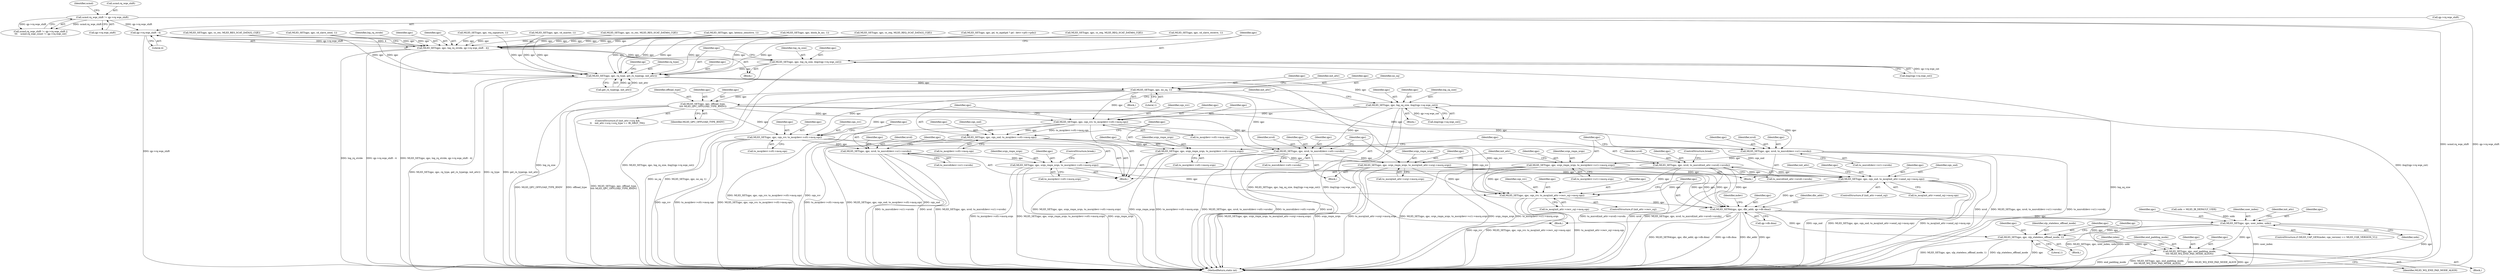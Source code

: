 digraph "0_linux_0625b4ba1a5d4703c7fb01c497bd6c156908af00@pointer" {
"1000927" [label="(Call,qp->rq.wqe_shift - 4)"];
"1000630" [label="(Call,ucmd.rq_wqe_shift != qp->rq.wqe_shift)"];
"1000923" [label="(Call,MLX5_SET(qpc, qpc, log_rq_stride, qp->rq.wqe_shift - 4))"];
"1000934" [label="(Call,MLX5_SET(qpc, qpc, log_rq_size, ilog2(qp->rq.wqe_cnt)))"];
"1000944" [label="(Call,MLX5_SET(qpc, qpc, rq_type, get_rx_type(qp, init_attr)))"];
"1000958" [label="(Call,MLX5_SET(qpc, qpc, log_sq_size, ilog2(qp->sq.wqe_cnt)))"];
"1000998" [label="(Call,MLX5_SET(qpc, qpc, cqn_rcv, to_mcq(devr->c0)->mcq.cqn))"];
"1001010" [label="(Call,MLX5_SET(qpc, qpc, cqn_snd, to_mcq(devr->c0)->mcq.cqn))"];
"1001022" [label="(Call,MLX5_SET(qpc, qpc, srqn_rmpn_xrqn, to_msrq(devr->s0)->msrq.srqn))"];
"1001034" [label="(Call,MLX5_SET(qpc, qpc, xrcd, to_mxrcd(init_attr->xrcd)->xrcdn))"];
"1001137" [label="(Call,MLX5_SET(qpc, qpc, cqn_snd, to_mcq(init_attr->send_cq)->mcq.cqn))"];
"1001153" [label="(Call,MLX5_SET(qpc, qpc, cqn_rcv, to_mcq(init_attr->recv_cq)->mcq.cqn))"];
"1001165" [label="(Call,MLX5_SET64(qpc, qpc, dbr_addr, qp->db.dma))"];
"1001180" [label="(Call,MLX5_SET(qpc, qpc, user_index, uidx))"];
"1001198" [label="(Call,MLX5_SET(qpc, qpc, ulp_stateless_offload_mode, 1))"];
"1001239" [label="(Call,MLX5_SET(qpc, qpc, end_padding_mode,\n\t\t\t\t MLX5_WQ_END_PAD_MODE_ALIGN))"];
"1001046" [label="(Call,MLX5_SET(qpc, qpc, cqn_rcv, to_mcq(devr->c0)->mcq.cqn))"];
"1001058" [label="(Call,MLX5_SET(qpc, qpc, xrcd, to_mxrcd(devr->x1)->xrcdn))"];
"1001068" [label="(Call,MLX5_SET(qpc, qpc, srqn_rmpn_xrqn, to_msrq(devr->s0)->msrq.srqn))"];
"1001087" [label="(Call,MLX5_SET(qpc, qpc, xrcd, to_mxrcd(devr->x0)->xrcdn))"];
"1001097" [label="(Call,MLX5_SET(qpc, qpc, srqn_rmpn_xrqn, to_msrq(init_attr->srq)->msrq.srqn))"];
"1001111" [label="(Call,MLX5_SET(qpc, qpc, xrcd, to_mxrcd(devr->x1)->xrcdn))"];
"1001121" [label="(Call,MLX5_SET(qpc, qpc, srqn_rmpn_xrqn, to_msrq(devr->s1)->msrq.srqn))"];
"1000970" [label="(Call,MLX5_SET(qpc, qpc, no_sq, 1))"];
"1000987" [label="(Call,MLX5_SET(qpc, qpc, offload_type,\n\t\t\t\t MLX5_QPC_OFFLOAD_TYPE_RNDV))"];
"1000629" [label="(Call,ucmd.rq_wqe_shift != qp->rq.wqe_shift ||\n\t\t\t    ucmd.rq_wqe_count != qp->rq.wqe_cnt)"];
"1001189" [label="(Identifier,init_attr)"];
"1001072" [label="(Call,to_msrq(devr->s0)->msrq.srqn)"];
"1000994" [label="(Identifier,init_attr)"];
"1001091" [label="(Call,to_mxrcd(devr->x0)->xrcdn)"];
"1001181" [label="(Identifier,qpc)"];
"1001011" [label="(Identifier,qpc)"];
"1001059" [label="(Identifier,qpc)"];
"1001198" [label="(Call,MLX5_SET(qpc, qpc, ulp_stateless_offload_mode, 1))"];
"1000815" [label="(Call,MLX5_SET(qpc, qpc, block_lb_mc, 1))"];
"1000969" [label="(Block,)"];
"1001182" [label="(Identifier,qpc)"];
"1001112" [label="(Identifier,qpc)"];
"1001010" [label="(Call,MLX5_SET(qpc, qpc, cqn_snd, to_mcq(devr->c0)->mcq.cqn))"];
"1001156" [label="(Identifier,cqn_rcv)"];
"1001199" [label="(Identifier,qpc)"];
"1001115" [label="(Call,to_mxrcd(devr->x1)->xrcdn)"];
"1000926" [label="(Identifier,log_rq_stride)"];
"1001122" [label="(Identifier,qpc)"];
"1000954" [label="(Identifier,qp)"];
"1000990" [label="(Identifier,offload_type)"];
"1000135" [label="(Call,uidx = MLX5_IB_DEFAULT_UIDX)"];
"1001037" [label="(Identifier,xrcd)"];
"1000959" [label="(Identifier,qpc)"];
"1001184" [label="(Identifier,uidx)"];
"1001137" [label="(Call,MLX5_SET(qpc, qpc, cqn_snd, to_mcq(init_attr->send_cq)->mcq.cqn))"];
"1001110" [label="(Block,)"];
"1001086" [label="(Block,)"];
"1001155" [label="(Identifier,qpc)"];
"1001428" [label="(MethodReturn,static int)"];
"1001165" [label="(Call,MLX5_SET64(qpc, qpc, dbr_addr, qp->db.dma))"];
"1001157" [label="(Call,to_mcq(init_attr->recv_cq)->mcq.cqn)"];
"1000947" [label="(Identifier,rq_type)"];
"1000957" [label="(Block,)"];
"1000938" [label="(Call,ilog2(qp->rq.wqe_cnt))"];
"1000883" [label="(Call,MLX5_SET(qpc, qpc, cs_res, MLX5_RES_SCAT_DATA64_CQE))"];
"1001151" [label="(Identifier,init_attr)"];
"1001022" [label="(Call,MLX5_SET(qpc, qpc, srqn_rmpn_xrqn, to_msrq(devr->s0)->msrq.srqn))"];
"1001154" [label="(Identifier,qpc)"];
"1000987" [label="(Call,MLX5_SET(qpc, qpc, offload_type,\n\t\t\t\t MLX5_QPC_OFFLOAD_TYPE_RNDV))"];
"1001047" [label="(Identifier,qpc)"];
"1001098" [label="(Identifier,qpc)"];
"1001014" [label="(Call,to_mcq(devr->c0)->mcq.cqn)"];
"1001001" [label="(Identifier,cqn_rcv)"];
"1001239" [label="(Call,MLX5_SET(qpc, qpc, end_padding_mode,\n\t\t\t\t MLX5_WQ_END_PAD_MODE_ALIGN))"];
"1001088" [label="(Identifier,qpc)"];
"1001002" [label="(Call,to_mcq(devr->c0)->mcq.cqn)"];
"1000989" [label="(Identifier,qpc)"];
"1000996" [label="(Block,)"];
"1000934" [label="(Call,MLX5_SET(qpc, qpc, log_rq_size, ilog2(qp->rq.wqe_cnt)))"];
"1001071" [label="(Identifier,srqn_rmpn_xrqn)"];
"1000925" [label="(Identifier,qpc)"];
"1001123" [label="(Identifier,qpc)"];
"1001070" [label="(Identifier,qpc)"];
"1001089" [label="(Identifier,qpc)"];
"1001174" [label="(ControlStructure,if (MLX5_CAP_GEN(mdev, cqe_version) == MLX5_CQE_VERSION_V1))"];
"1001201" [label="(Identifier,ulp_stateless_offload_mode)"];
"1001099" [label="(Identifier,qpc)"];
"1001202" [label="(Literal,1)"];
"1001038" [label="(Call,to_mxrcd(init_attr->xrcd)->xrcdn)"];
"1001048" [label="(Identifier,qpc)"];
"1001036" [label="(Identifier,qpc)"];
"1001062" [label="(Call,to_mxrcd(devr->x1)->xrcdn)"];
"1000978" [label="(Identifier,init_attr)"];
"1001197" [label="(Block,)"];
"1000945" [label="(Identifier,qpc)"];
"1001034" [label="(Call,MLX5_SET(qpc, qpc, xrcd, to_mxrcd(init_attr->xrcd)->xrcdn))"];
"1001023" [label="(Identifier,qpc)"];
"1001113" [label="(Identifier,qpc)"];
"1001125" [label="(Call,to_msrq(devr->s1)->msrq.srqn)"];
"1001087" [label="(Call,MLX5_SET(qpc, qpc, xrcd, to_mxrcd(devr->x0)->xrcdn))"];
"1000937" [label="(Identifier,log_rq_size)"];
"1000998" [label="(Call,MLX5_SET(qpc, qpc, cqn_rcv, to_mcq(devr->c0)->mcq.cqn))"];
"1001068" [label="(Call,MLX5_SET(qpc, qpc, srqn_rmpn_xrqn, to_msrq(devr->s0)->msrq.srqn))"];
"1001012" [label="(Identifier,qpc)"];
"1000971" [label="(Identifier,qpc)"];
"1000927" [label="(Call,qp->rq.wqe_shift - 4)"];
"1000922" [label="(Block,)"];
"1000905" [label="(Call,MLX5_SET(qpc, qpc, cs_req, MLX5_REQ_SCAT_DATA64_CQE))"];
"1001153" [label="(Call,MLX5_SET(qpc, qpc, cqn_rcv, to_mcq(init_attr->recv_cq)->mcq.cqn))"];
"1001200" [label="(Identifier,qpc)"];
"1001114" [label="(Identifier,xrcd)"];
"1000630" [label="(Call,ucmd.rq_wqe_shift != qp->rq.wqe_shift)"];
"1001035" [label="(Identifier,qpc)"];
"1001058" [label="(Call,MLX5_SET(qpc, qpc, xrcd, to_mxrcd(devr->x1)->xrcdn))"];
"1001243" [label="(Identifier,MLX5_WQ_END_PAD_MODE_ALIGN)"];
"1001050" [label="(Call,to_mcq(devr->c0)->mcq.cqn)"];
"1000641" [label="(Identifier,ucmd)"];
"1000960" [label="(Identifier,qpc)"];
"1001049" [label="(Identifier,cqn_rcv)"];
"1000848" [label="(Call,MLX5_SET(qpc, qpc, cd_slave_receive, 1))"];
"1001097" [label="(Call,MLX5_SET(qpc, qpc, srqn_rmpn_xrqn, to_msrq(init_attr->srq)->msrq.srqn))"];
"1001168" [label="(Identifier,dbr_addr)"];
"1001080" [label="(ControlStructure,break;)"];
"1000928" [label="(Call,qp->rq.wqe_shift)"];
"1001177" [label="(Identifier,mdev)"];
"1001166" [label="(Identifier,qpc)"];
"1001060" [label="(Identifier,qpc)"];
"1001025" [label="(Identifier,srqn_rmpn_xrqn)"];
"1000804" [label="(Call,MLX5_SET(qpc, qpc, wq_signature, 1))"];
"1000631" [label="(Call,ucmd.rq_wqe_shift)"];
"1000958" [label="(Call,MLX5_SET(qpc, qpc, log_sq_size, ilog2(qp->sq.wqe_cnt)))"];
"1001169" [label="(Call,qp->db.dma)"];
"1001046" [label="(Call,MLX5_SET(qpc, qpc, cqn_rcv, to_mcq(devr->c0)->mcq.cqn))"];
"1001183" [label="(Identifier,user_index)"];
"1001069" [label="(Identifier,qpc)"];
"1000988" [label="(Identifier,qpc)"];
"1001101" [label="(Call,to_msrq(init_attr->srq)->msrq.srqn)"];
"1001253" [label="(Identifier,inlen)"];
"1000946" [label="(Identifier,qpc)"];
"1000923" [label="(Call,MLX5_SET(qpc, qpc, log_rq_stride, qp->rq.wqe_shift - 4))"];
"1000795" [label="(Call,MLX5_SET(qpc, qpc, latency_sensitive, 1))"];
"1001135" [label="(Identifier,init_attr)"];
"1001167" [label="(Identifier,qpc)"];
"1000973" [label="(Identifier,no_sq)"];
"1001242" [label="(Identifier,end_padding_mode)"];
"1000935" [label="(Identifier,qpc)"];
"1001124" [label="(Identifier,srqn_rmpn_xrqn)"];
"1001090" [label="(Identifier,xrcd)"];
"1001133" [label="(ControlStructure,if (init_attr->send_cq))"];
"1000936" [label="(Identifier,qpc)"];
"1000944" [label="(Call,MLX5_SET(qpc, qpc, rq_type, get_rx_type(qp, init_attr)))"];
"1001205" [label="(Identifier,qp)"];
"1001024" [label="(Identifier,qpc)"];
"1001061" [label="(Identifier,xrcd)"];
"1001000" [label="(Identifier,qpc)"];
"1001149" [label="(ControlStructure,if (init_attr->recv_cq))"];
"1001044" [label="(ControlStructure,break;)"];
"1000948" [label="(Call,get_rx_type(qp, init_attr))"];
"1000999" [label="(Identifier,qpc)"];
"1000889" [label="(Call,MLX5_SET(qpc, qpc, cs_res, MLX5_RES_SCAT_DATA32_CQE))"];
"1001241" [label="(Identifier,qpc)"];
"1000924" [label="(Identifier,qpc)"];
"1000837" [label="(Call,MLX5_SET(qpc, qpc, cd_slave_send, 1))"];
"1000975" [label="(ControlStructure,if (init_attr->srq &&\n\t\t    init_attr->srq->srq_type == IB_SRQT_TM))"];
"1001111" [label="(Call,MLX5_SET(qpc, qpc, xrcd, to_mxrcd(devr->x1)->xrcdn))"];
"1000972" [label="(Identifier,qpc)"];
"1000974" [label="(Literal,1)"];
"1001141" [label="(Call,to_mcq(init_attr->send_cq)->mcq.cqn)"];
"1001121" [label="(Call,MLX5_SET(qpc, qpc, srqn_rmpn_xrqn, to_msrq(devr->s1)->msrq.srqn))"];
"1000962" [label="(Call,ilog2(qp->sq.wqe_cnt))"];
"1000826" [label="(Call,MLX5_SET(qpc, qpc, cd_master, 1))"];
"1001138" [label="(Identifier,qpc)"];
"1001139" [label="(Identifier,qpc)"];
"1000634" [label="(Call,qp->rq.wqe_shift)"];
"1000970" [label="(Call,MLX5_SET(qpc, qpc, no_sq, 1))"];
"1000961" [label="(Identifier,log_sq_size)"];
"1001140" [label="(Identifier,cqn_snd)"];
"1000933" [label="(Literal,4)"];
"1000911" [label="(Call,MLX5_SET(qpc, qpc, cs_req, MLX5_REQ_SCAT_DATA32_CQE))"];
"1000111" [label="(Block,)"];
"1001238" [label="(Block,)"];
"1000991" [label="(Identifier,MLX5_QPC_OFFLOAD_TYPE_RNDV)"];
"1000781" [label="(Call,MLX5_SET(qpc, qpc, pd, to_mpd(pd ? pd : devr->p0)->pdn))"];
"1001013" [label="(Identifier,cqn_snd)"];
"1001100" [label="(Identifier,srqn_rmpn_xrqn)"];
"1001026" [label="(Call,to_msrq(devr->s0)->msrq.srqn)"];
"1001240" [label="(Identifier,qpc)"];
"1001180" [label="(Call,MLX5_SET(qpc, qpc, user_index, uidx))"];
"1000927" -> "1000923"  [label="AST: "];
"1000927" -> "1000933"  [label="CFG: "];
"1000928" -> "1000927"  [label="AST: "];
"1000933" -> "1000927"  [label="AST: "];
"1000923" -> "1000927"  [label="CFG: "];
"1000927" -> "1001428"  [label="DDG: qp->rq.wqe_shift"];
"1000927" -> "1000923"  [label="DDG: qp->rq.wqe_shift"];
"1000927" -> "1000923"  [label="DDG: 4"];
"1000630" -> "1000927"  [label="DDG: qp->rq.wqe_shift"];
"1000630" -> "1000629"  [label="AST: "];
"1000630" -> "1000634"  [label="CFG: "];
"1000631" -> "1000630"  [label="AST: "];
"1000634" -> "1000630"  [label="AST: "];
"1000641" -> "1000630"  [label="CFG: "];
"1000629" -> "1000630"  [label="CFG: "];
"1000630" -> "1001428"  [label="DDG: ucmd.rq_wqe_shift"];
"1000630" -> "1001428"  [label="DDG: qp->rq.wqe_shift"];
"1000630" -> "1000629"  [label="DDG: ucmd.rq_wqe_shift"];
"1000630" -> "1000629"  [label="DDG: qp->rq.wqe_shift"];
"1000923" -> "1000922"  [label="AST: "];
"1000924" -> "1000923"  [label="AST: "];
"1000925" -> "1000923"  [label="AST: "];
"1000926" -> "1000923"  [label="AST: "];
"1000935" -> "1000923"  [label="CFG: "];
"1000923" -> "1001428"  [label="DDG: log_rq_stride"];
"1000923" -> "1001428"  [label="DDG: qp->rq.wqe_shift - 4"];
"1000923" -> "1001428"  [label="DDG: MLX5_SET(qpc, qpc, log_rq_stride, qp->rq.wqe_shift - 4)"];
"1000804" -> "1000923"  [label="DDG: qpc"];
"1000848" -> "1000923"  [label="DDG: qpc"];
"1000826" -> "1000923"  [label="DDG: qpc"];
"1000795" -> "1000923"  [label="DDG: qpc"];
"1000883" -> "1000923"  [label="DDG: qpc"];
"1000781" -> "1000923"  [label="DDG: qpc"];
"1000905" -> "1000923"  [label="DDG: qpc"];
"1000911" -> "1000923"  [label="DDG: qpc"];
"1000837" -> "1000923"  [label="DDG: qpc"];
"1000815" -> "1000923"  [label="DDG: qpc"];
"1000889" -> "1000923"  [label="DDG: qpc"];
"1000923" -> "1000934"  [label="DDG: qpc"];
"1000934" -> "1000922"  [label="AST: "];
"1000934" -> "1000938"  [label="CFG: "];
"1000935" -> "1000934"  [label="AST: "];
"1000936" -> "1000934"  [label="AST: "];
"1000937" -> "1000934"  [label="AST: "];
"1000938" -> "1000934"  [label="AST: "];
"1000945" -> "1000934"  [label="CFG: "];
"1000934" -> "1001428"  [label="DDG: log_rq_size"];
"1000934" -> "1001428"  [label="DDG: MLX5_SET(qpc, qpc, log_rq_size, ilog2(qp->rq.wqe_cnt))"];
"1000934" -> "1001428"  [label="DDG: ilog2(qp->rq.wqe_cnt)"];
"1000938" -> "1000934"  [label="DDG: qp->rq.wqe_cnt"];
"1000934" -> "1000944"  [label="DDG: qpc"];
"1000944" -> "1000111"  [label="AST: "];
"1000944" -> "1000948"  [label="CFG: "];
"1000945" -> "1000944"  [label="AST: "];
"1000946" -> "1000944"  [label="AST: "];
"1000947" -> "1000944"  [label="AST: "];
"1000948" -> "1000944"  [label="AST: "];
"1000954" -> "1000944"  [label="CFG: "];
"1000944" -> "1001428"  [label="DDG: get_rx_type(qp, init_attr)"];
"1000944" -> "1001428"  [label="DDG: MLX5_SET(qpc, qpc, rq_type, get_rx_type(qp, init_attr))"];
"1000944" -> "1001428"  [label="DDG: rq_type"];
"1000804" -> "1000944"  [label="DDG: qpc"];
"1000848" -> "1000944"  [label="DDG: qpc"];
"1000795" -> "1000944"  [label="DDG: qpc"];
"1000883" -> "1000944"  [label="DDG: qpc"];
"1000781" -> "1000944"  [label="DDG: qpc"];
"1000905" -> "1000944"  [label="DDG: qpc"];
"1000826" -> "1000944"  [label="DDG: qpc"];
"1000911" -> "1000944"  [label="DDG: qpc"];
"1000837" -> "1000944"  [label="DDG: qpc"];
"1000815" -> "1000944"  [label="DDG: qpc"];
"1000889" -> "1000944"  [label="DDG: qpc"];
"1000948" -> "1000944"  [label="DDG: qp"];
"1000948" -> "1000944"  [label="DDG: init_attr"];
"1000944" -> "1000958"  [label="DDG: qpc"];
"1000944" -> "1000970"  [label="DDG: qpc"];
"1000958" -> "1000957"  [label="AST: "];
"1000958" -> "1000962"  [label="CFG: "];
"1000959" -> "1000958"  [label="AST: "];
"1000960" -> "1000958"  [label="AST: "];
"1000961" -> "1000958"  [label="AST: "];
"1000962" -> "1000958"  [label="AST: "];
"1000994" -> "1000958"  [label="CFG: "];
"1000958" -> "1001428"  [label="DDG: MLX5_SET(qpc, qpc, log_sq_size, ilog2(qp->sq.wqe_cnt))"];
"1000958" -> "1001428"  [label="DDG: ilog2(qp->sq.wqe_cnt)"];
"1000958" -> "1001428"  [label="DDG: log_sq_size"];
"1000962" -> "1000958"  [label="DDG: qp->sq.wqe_cnt"];
"1000958" -> "1000998"  [label="DDG: qpc"];
"1000958" -> "1001046"  [label="DDG: qpc"];
"1000958" -> "1001087"  [label="DDG: qpc"];
"1000958" -> "1001111"  [label="DDG: qpc"];
"1000998" -> "1000996"  [label="AST: "];
"1000998" -> "1001002"  [label="CFG: "];
"1000999" -> "1000998"  [label="AST: "];
"1001000" -> "1000998"  [label="AST: "];
"1001001" -> "1000998"  [label="AST: "];
"1001002" -> "1000998"  [label="AST: "];
"1001011" -> "1000998"  [label="CFG: "];
"1000998" -> "1001428"  [label="DDG: MLX5_SET(qpc, qpc, cqn_rcv, to_mcq(devr->c0)->mcq.cqn)"];
"1000998" -> "1001428"  [label="DDG: cqn_rcv"];
"1000970" -> "1000998"  [label="DDG: qpc"];
"1000987" -> "1000998"  [label="DDG: qpc"];
"1000998" -> "1001010"  [label="DDG: qpc"];
"1000998" -> "1001010"  [label="DDG: to_mcq(devr->c0)->mcq.cqn"];
"1000998" -> "1001153"  [label="DDG: cqn_rcv"];
"1001010" -> "1000996"  [label="AST: "];
"1001010" -> "1001014"  [label="CFG: "];
"1001011" -> "1001010"  [label="AST: "];
"1001012" -> "1001010"  [label="AST: "];
"1001013" -> "1001010"  [label="AST: "];
"1001014" -> "1001010"  [label="AST: "];
"1001023" -> "1001010"  [label="CFG: "];
"1001010" -> "1001428"  [label="DDG: cqn_snd"];
"1001010" -> "1001428"  [label="DDG: to_mcq(devr->c0)->mcq.cqn"];
"1001010" -> "1001428"  [label="DDG: MLX5_SET(qpc, qpc, cqn_snd, to_mcq(devr->c0)->mcq.cqn)"];
"1001010" -> "1001022"  [label="DDG: qpc"];
"1001010" -> "1001137"  [label="DDG: cqn_snd"];
"1001022" -> "1000996"  [label="AST: "];
"1001022" -> "1001026"  [label="CFG: "];
"1001023" -> "1001022"  [label="AST: "];
"1001024" -> "1001022"  [label="AST: "];
"1001025" -> "1001022"  [label="AST: "];
"1001026" -> "1001022"  [label="AST: "];
"1001035" -> "1001022"  [label="CFG: "];
"1001022" -> "1001428"  [label="DDG: to_msrq(devr->s0)->msrq.srqn"];
"1001022" -> "1001428"  [label="DDG: MLX5_SET(qpc, qpc, srqn_rmpn_xrqn, to_msrq(devr->s0)->msrq.srqn)"];
"1001022" -> "1001428"  [label="DDG: srqn_rmpn_xrqn"];
"1001022" -> "1001034"  [label="DDG: qpc"];
"1001034" -> "1000996"  [label="AST: "];
"1001034" -> "1001038"  [label="CFG: "];
"1001035" -> "1001034"  [label="AST: "];
"1001036" -> "1001034"  [label="AST: "];
"1001037" -> "1001034"  [label="AST: "];
"1001038" -> "1001034"  [label="AST: "];
"1001044" -> "1001034"  [label="CFG: "];
"1001034" -> "1001428"  [label="DDG: to_mxrcd(init_attr->xrcd)->xrcdn"];
"1001034" -> "1001428"  [label="DDG: xrcd"];
"1001034" -> "1001428"  [label="DDG: MLX5_SET(qpc, qpc, xrcd, to_mxrcd(init_attr->xrcd)->xrcdn)"];
"1001034" -> "1001137"  [label="DDG: qpc"];
"1001034" -> "1001153"  [label="DDG: qpc"];
"1001034" -> "1001165"  [label="DDG: qpc"];
"1001137" -> "1001133"  [label="AST: "];
"1001137" -> "1001141"  [label="CFG: "];
"1001138" -> "1001137"  [label="AST: "];
"1001139" -> "1001137"  [label="AST: "];
"1001140" -> "1001137"  [label="AST: "];
"1001141" -> "1001137"  [label="AST: "];
"1001151" -> "1001137"  [label="CFG: "];
"1001137" -> "1001428"  [label="DDG: cqn_snd"];
"1001137" -> "1001428"  [label="DDG: MLX5_SET(qpc, qpc, cqn_snd, to_mcq(init_attr->send_cq)->mcq.cqn)"];
"1001137" -> "1001428"  [label="DDG: to_mcq(init_attr->send_cq)->mcq.cqn"];
"1001097" -> "1001137"  [label="DDG: qpc"];
"1001121" -> "1001137"  [label="DDG: qpc"];
"1001068" -> "1001137"  [label="DDG: qpc"];
"1001137" -> "1001153"  [label="DDG: qpc"];
"1001137" -> "1001165"  [label="DDG: qpc"];
"1001153" -> "1001149"  [label="AST: "];
"1001153" -> "1001157"  [label="CFG: "];
"1001154" -> "1001153"  [label="AST: "];
"1001155" -> "1001153"  [label="AST: "];
"1001156" -> "1001153"  [label="AST: "];
"1001157" -> "1001153"  [label="AST: "];
"1001166" -> "1001153"  [label="CFG: "];
"1001153" -> "1001428"  [label="DDG: cqn_rcv"];
"1001153" -> "1001428"  [label="DDG: MLX5_SET(qpc, qpc, cqn_rcv, to_mcq(init_attr->recv_cq)->mcq.cqn)"];
"1001153" -> "1001428"  [label="DDG: to_mcq(init_attr->recv_cq)->mcq.cqn"];
"1001097" -> "1001153"  [label="DDG: qpc"];
"1001121" -> "1001153"  [label="DDG: qpc"];
"1001068" -> "1001153"  [label="DDG: qpc"];
"1001046" -> "1001153"  [label="DDG: cqn_rcv"];
"1001153" -> "1001165"  [label="DDG: qpc"];
"1001165" -> "1000111"  [label="AST: "];
"1001165" -> "1001169"  [label="CFG: "];
"1001166" -> "1001165"  [label="AST: "];
"1001167" -> "1001165"  [label="AST: "];
"1001168" -> "1001165"  [label="AST: "];
"1001169" -> "1001165"  [label="AST: "];
"1001177" -> "1001165"  [label="CFG: "];
"1001165" -> "1001428"  [label="DDG: qpc"];
"1001165" -> "1001428"  [label="DDG: MLX5_SET64(qpc, qpc, dbr_addr, qp->db.dma)"];
"1001165" -> "1001428"  [label="DDG: qp->db.dma"];
"1001165" -> "1001428"  [label="DDG: dbr_addr"];
"1001097" -> "1001165"  [label="DDG: qpc"];
"1001121" -> "1001165"  [label="DDG: qpc"];
"1001068" -> "1001165"  [label="DDG: qpc"];
"1001165" -> "1001180"  [label="DDG: qpc"];
"1001165" -> "1001198"  [label="DDG: qpc"];
"1001165" -> "1001239"  [label="DDG: qpc"];
"1001180" -> "1001174"  [label="AST: "];
"1001180" -> "1001184"  [label="CFG: "];
"1001181" -> "1001180"  [label="AST: "];
"1001182" -> "1001180"  [label="AST: "];
"1001183" -> "1001180"  [label="AST: "];
"1001184" -> "1001180"  [label="AST: "];
"1001189" -> "1001180"  [label="CFG: "];
"1001180" -> "1001428"  [label="DDG: qpc"];
"1001180" -> "1001428"  [label="DDG: MLX5_SET(qpc, qpc, user_index, uidx)"];
"1001180" -> "1001428"  [label="DDG: uidx"];
"1001180" -> "1001428"  [label="DDG: user_index"];
"1000135" -> "1001180"  [label="DDG: uidx"];
"1001180" -> "1001198"  [label="DDG: qpc"];
"1001180" -> "1001239"  [label="DDG: qpc"];
"1001198" -> "1001197"  [label="AST: "];
"1001198" -> "1001202"  [label="CFG: "];
"1001199" -> "1001198"  [label="AST: "];
"1001200" -> "1001198"  [label="AST: "];
"1001201" -> "1001198"  [label="AST: "];
"1001202" -> "1001198"  [label="AST: "];
"1001205" -> "1001198"  [label="CFG: "];
"1001198" -> "1001428"  [label="DDG: qpc"];
"1001198" -> "1001428"  [label="DDG: MLX5_SET(qpc, qpc, ulp_stateless_offload_mode, 1)"];
"1001198" -> "1001428"  [label="DDG: ulp_stateless_offload_mode"];
"1001198" -> "1001239"  [label="DDG: qpc"];
"1001239" -> "1001238"  [label="AST: "];
"1001239" -> "1001243"  [label="CFG: "];
"1001240" -> "1001239"  [label="AST: "];
"1001241" -> "1001239"  [label="AST: "];
"1001242" -> "1001239"  [label="AST: "];
"1001243" -> "1001239"  [label="AST: "];
"1001253" -> "1001239"  [label="CFG: "];
"1001239" -> "1001428"  [label="DDG: MLX5_SET(qpc, qpc, end_padding_mode,\n\t\t\t\t MLX5_WQ_END_PAD_MODE_ALIGN)"];
"1001239" -> "1001428"  [label="DDG: MLX5_WQ_END_PAD_MODE_ALIGN"];
"1001239" -> "1001428"  [label="DDG: qpc"];
"1001239" -> "1001428"  [label="DDG: end_padding_mode"];
"1001046" -> "1000996"  [label="AST: "];
"1001046" -> "1001050"  [label="CFG: "];
"1001047" -> "1001046"  [label="AST: "];
"1001048" -> "1001046"  [label="AST: "];
"1001049" -> "1001046"  [label="AST: "];
"1001050" -> "1001046"  [label="AST: "];
"1001059" -> "1001046"  [label="CFG: "];
"1001046" -> "1001428"  [label="DDG: cqn_rcv"];
"1001046" -> "1001428"  [label="DDG: to_mcq(devr->c0)->mcq.cqn"];
"1001046" -> "1001428"  [label="DDG: MLX5_SET(qpc, qpc, cqn_rcv, to_mcq(devr->c0)->mcq.cqn)"];
"1000970" -> "1001046"  [label="DDG: qpc"];
"1000987" -> "1001046"  [label="DDG: qpc"];
"1001046" -> "1001058"  [label="DDG: qpc"];
"1001058" -> "1000996"  [label="AST: "];
"1001058" -> "1001062"  [label="CFG: "];
"1001059" -> "1001058"  [label="AST: "];
"1001060" -> "1001058"  [label="AST: "];
"1001061" -> "1001058"  [label="AST: "];
"1001062" -> "1001058"  [label="AST: "];
"1001069" -> "1001058"  [label="CFG: "];
"1001058" -> "1001428"  [label="DDG: to_mxrcd(devr->x1)->xrcdn"];
"1001058" -> "1001428"  [label="DDG: xrcd"];
"1001058" -> "1001428"  [label="DDG: MLX5_SET(qpc, qpc, xrcd, to_mxrcd(devr->x1)->xrcdn)"];
"1001058" -> "1001068"  [label="DDG: qpc"];
"1001068" -> "1000996"  [label="AST: "];
"1001068" -> "1001072"  [label="CFG: "];
"1001069" -> "1001068"  [label="AST: "];
"1001070" -> "1001068"  [label="AST: "];
"1001071" -> "1001068"  [label="AST: "];
"1001072" -> "1001068"  [label="AST: "];
"1001080" -> "1001068"  [label="CFG: "];
"1001068" -> "1001428"  [label="DDG: to_msrq(devr->s0)->msrq.srqn"];
"1001068" -> "1001428"  [label="DDG: MLX5_SET(qpc, qpc, srqn_rmpn_xrqn, to_msrq(devr->s0)->msrq.srqn)"];
"1001068" -> "1001428"  [label="DDG: srqn_rmpn_xrqn"];
"1001087" -> "1001086"  [label="AST: "];
"1001087" -> "1001091"  [label="CFG: "];
"1001088" -> "1001087"  [label="AST: "];
"1001089" -> "1001087"  [label="AST: "];
"1001090" -> "1001087"  [label="AST: "];
"1001091" -> "1001087"  [label="AST: "];
"1001098" -> "1001087"  [label="CFG: "];
"1001087" -> "1001428"  [label="DDG: MLX5_SET(qpc, qpc, xrcd, to_mxrcd(devr->x0)->xrcdn)"];
"1001087" -> "1001428"  [label="DDG: to_mxrcd(devr->x0)->xrcdn"];
"1001087" -> "1001428"  [label="DDG: xrcd"];
"1000970" -> "1001087"  [label="DDG: qpc"];
"1000987" -> "1001087"  [label="DDG: qpc"];
"1001087" -> "1001097"  [label="DDG: qpc"];
"1001097" -> "1001086"  [label="AST: "];
"1001097" -> "1001101"  [label="CFG: "];
"1001098" -> "1001097"  [label="AST: "];
"1001099" -> "1001097"  [label="AST: "];
"1001100" -> "1001097"  [label="AST: "];
"1001101" -> "1001097"  [label="AST: "];
"1001135" -> "1001097"  [label="CFG: "];
"1001097" -> "1001428"  [label="DDG: MLX5_SET(qpc, qpc, srqn_rmpn_xrqn, to_msrq(init_attr->srq)->msrq.srqn)"];
"1001097" -> "1001428"  [label="DDG: srqn_rmpn_xrqn"];
"1001097" -> "1001428"  [label="DDG: to_msrq(init_attr->srq)->msrq.srqn"];
"1001111" -> "1001110"  [label="AST: "];
"1001111" -> "1001115"  [label="CFG: "];
"1001112" -> "1001111"  [label="AST: "];
"1001113" -> "1001111"  [label="AST: "];
"1001114" -> "1001111"  [label="AST: "];
"1001115" -> "1001111"  [label="AST: "];
"1001122" -> "1001111"  [label="CFG: "];
"1001111" -> "1001428"  [label="DDG: xrcd"];
"1001111" -> "1001428"  [label="DDG: MLX5_SET(qpc, qpc, xrcd, to_mxrcd(devr->x1)->xrcdn)"];
"1001111" -> "1001428"  [label="DDG: to_mxrcd(devr->x1)->xrcdn"];
"1000970" -> "1001111"  [label="DDG: qpc"];
"1000987" -> "1001111"  [label="DDG: qpc"];
"1001111" -> "1001121"  [label="DDG: qpc"];
"1001121" -> "1001110"  [label="AST: "];
"1001121" -> "1001125"  [label="CFG: "];
"1001122" -> "1001121"  [label="AST: "];
"1001123" -> "1001121"  [label="AST: "];
"1001124" -> "1001121"  [label="AST: "];
"1001125" -> "1001121"  [label="AST: "];
"1001135" -> "1001121"  [label="CFG: "];
"1001121" -> "1001428"  [label="DDG: MLX5_SET(qpc, qpc, srqn_rmpn_xrqn, to_msrq(devr->s1)->msrq.srqn)"];
"1001121" -> "1001428"  [label="DDG: srqn_rmpn_xrqn"];
"1001121" -> "1001428"  [label="DDG: to_msrq(devr->s1)->msrq.srqn"];
"1000970" -> "1000969"  [label="AST: "];
"1000970" -> "1000974"  [label="CFG: "];
"1000971" -> "1000970"  [label="AST: "];
"1000972" -> "1000970"  [label="AST: "];
"1000973" -> "1000970"  [label="AST: "];
"1000974" -> "1000970"  [label="AST: "];
"1000978" -> "1000970"  [label="CFG: "];
"1000970" -> "1001428"  [label="DDG: no_sq"];
"1000970" -> "1001428"  [label="DDG: MLX5_SET(qpc, qpc, no_sq, 1)"];
"1000970" -> "1000987"  [label="DDG: qpc"];
"1000987" -> "1000975"  [label="AST: "];
"1000987" -> "1000991"  [label="CFG: "];
"1000988" -> "1000987"  [label="AST: "];
"1000989" -> "1000987"  [label="AST: "];
"1000990" -> "1000987"  [label="AST: "];
"1000991" -> "1000987"  [label="AST: "];
"1000994" -> "1000987"  [label="CFG: "];
"1000987" -> "1001428"  [label="DDG: MLX5_QPC_OFFLOAD_TYPE_RNDV"];
"1000987" -> "1001428"  [label="DDG: offload_type"];
"1000987" -> "1001428"  [label="DDG: MLX5_SET(qpc, qpc, offload_type,\n\t\t\t\t MLX5_QPC_OFFLOAD_TYPE_RNDV)"];
}
